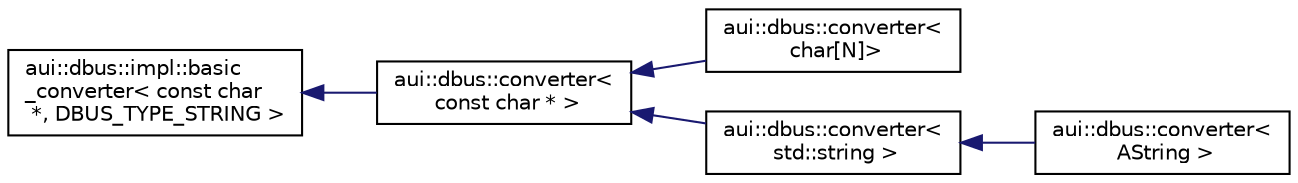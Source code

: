 digraph "Graphical Class Hierarchy"
{
 // LATEX_PDF_SIZE
  edge [fontname="Helvetica",fontsize="10",labelfontname="Helvetica",labelfontsize="10"];
  node [fontname="Helvetica",fontsize="10",shape=record];
  rankdir="LR";
  Node0 [label="aui::dbus::impl::basic\l_converter\< const char\l *, DBUS_TYPE_STRING \>",height=0.2,width=0.4,color="black", fillcolor="white", style="filled",URL="$structaui_1_1dbus_1_1impl_1_1basic__converter.html",tooltip=" "];
  Node0 -> Node1 [dir="back",color="midnightblue",fontsize="10",style="solid",fontname="Helvetica"];
  Node1 [label="aui::dbus::converter\<\l const char * \>",height=0.2,width=0.4,color="black", fillcolor="white", style="filled",URL="$structaui_1_1dbus_1_1converter_3_01const_01char_01_5_01_4.html",tooltip=" "];
  Node1 -> Node2 [dir="back",color="midnightblue",fontsize="10",style="solid",fontname="Helvetica"];
  Node2 [label="aui::dbus::converter\<\l char[N]\>",height=0.2,width=0.4,color="black", fillcolor="white", style="filled",URL="$structaui_1_1dbus_1_1converter_3_01char_0fN_0e_4.html",tooltip=" "];
  Node1 -> Node3 [dir="back",color="midnightblue",fontsize="10",style="solid",fontname="Helvetica"];
  Node3 [label="aui::dbus::converter\<\l std::string \>",height=0.2,width=0.4,color="black", fillcolor="white", style="filled",URL="$structaui_1_1dbus_1_1converter_3_01std_1_1string_01_4.html",tooltip=" "];
  Node3 -> Node4 [dir="back",color="midnightblue",fontsize="10",style="solid",fontname="Helvetica"];
  Node4 [label="aui::dbus::converter\<\l AString \>",height=0.2,width=0.4,color="black", fillcolor="white", style="filled",URL="$structaui_1_1dbus_1_1converter_3_01AString_01_4.html",tooltip=" "];
}
